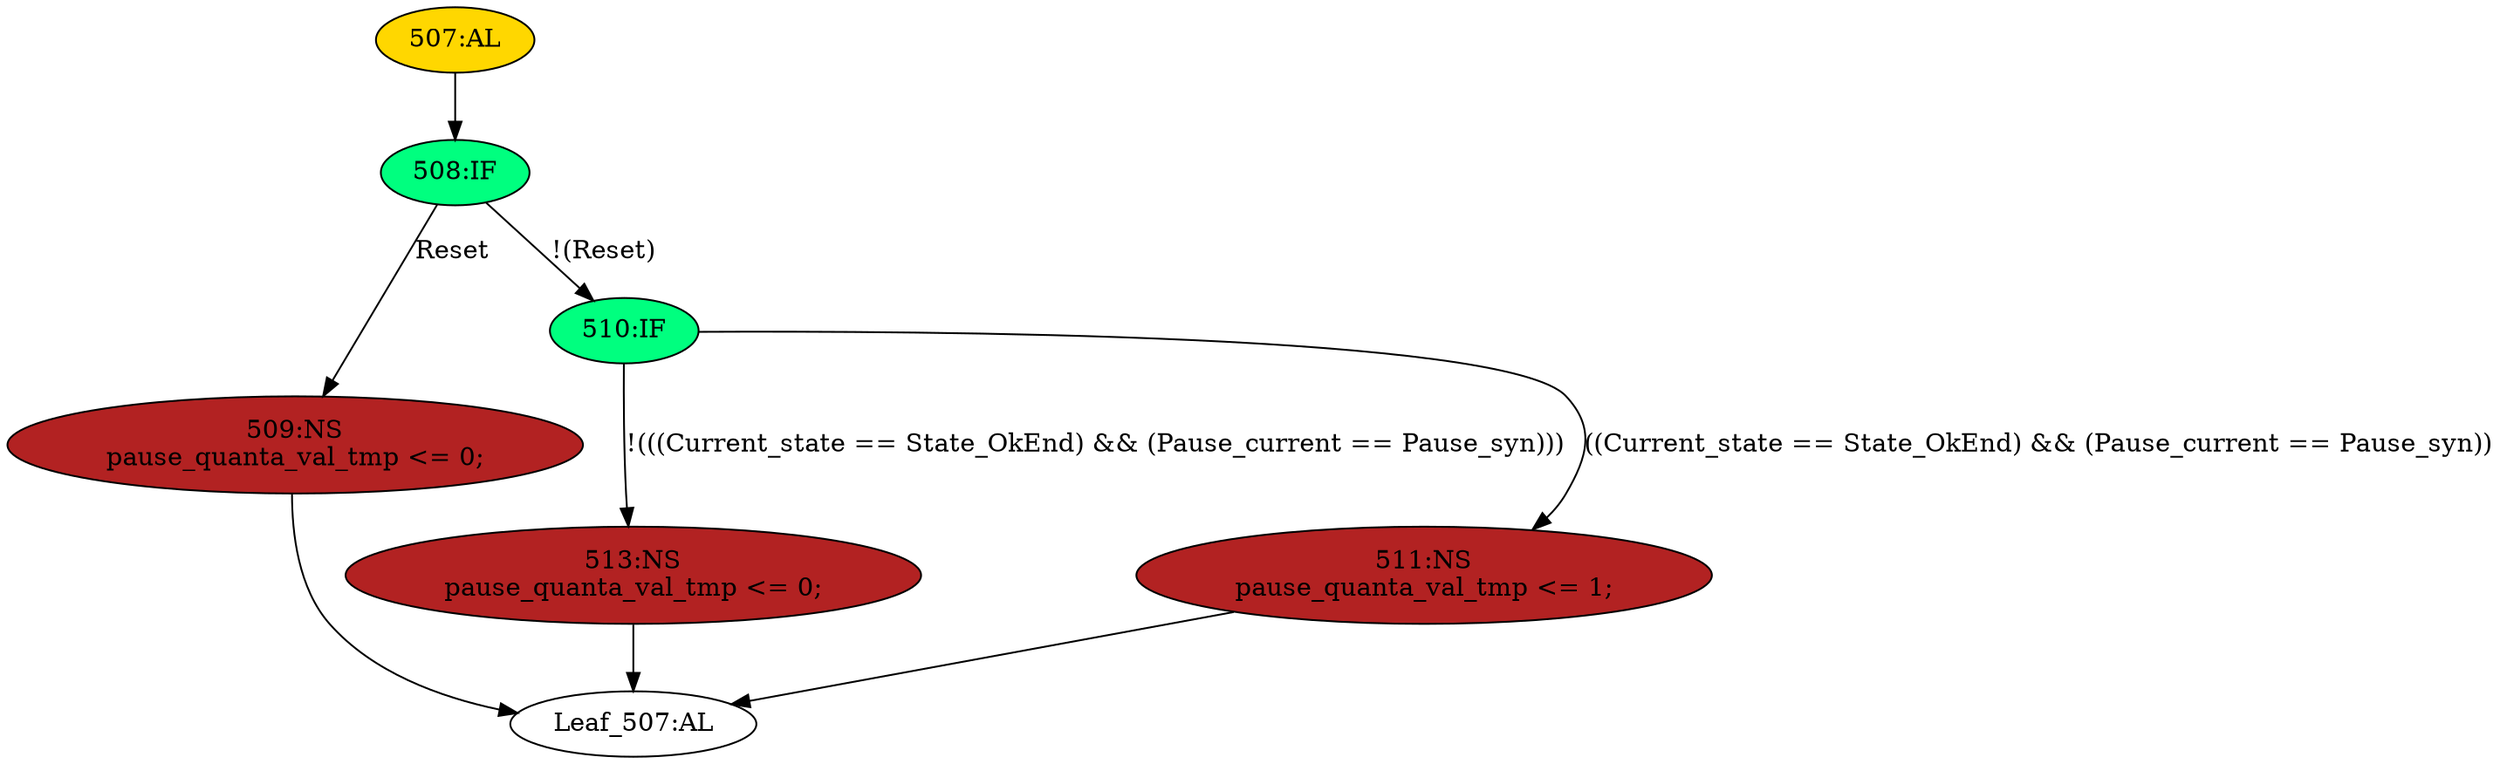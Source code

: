 strict digraph "" {
	node [label="\N"];
	"509:NS"	 [ast="<pyverilog.vparser.ast.NonblockingSubstitution object at 0x7fbb47415b50>",
		fillcolor=firebrick,
		label="509:NS
pause_quanta_val_tmp <= 0;",
		statements="[<pyverilog.vparser.ast.NonblockingSubstitution object at 0x7fbb47415b50>]",
		style=filled,
		typ=NonblockingSubstitution];
	"Leaf_507:AL"	 [def_var="['pause_quanta_val_tmp']",
		label="Leaf_507:AL"];
	"509:NS" -> "Leaf_507:AL"	 [cond="[]",
		lineno=None];
	"513:NS"	 [ast="<pyverilog.vparser.ast.NonblockingSubstitution object at 0x7fbb47415cd0>",
		fillcolor=firebrick,
		label="513:NS
pause_quanta_val_tmp <= 0;",
		statements="[<pyverilog.vparser.ast.NonblockingSubstitution object at 0x7fbb47415cd0>]",
		style=filled,
		typ=NonblockingSubstitution];
	"513:NS" -> "Leaf_507:AL"	 [cond="[]",
		lineno=None];
	"508:IF"	 [ast="<pyverilog.vparser.ast.IfStatement object at 0x7fbb47415e50>",
		fillcolor=springgreen,
		label="508:IF",
		statements="[]",
		style=filled,
		typ=IfStatement];
	"508:IF" -> "509:NS"	 [cond="['Reset']",
		label=Reset,
		lineno=508];
	"510:IF"	 [ast="<pyverilog.vparser.ast.IfStatement object at 0x7fbb47415e90>",
		fillcolor=springgreen,
		label="510:IF",
		statements="[]",
		style=filled,
		typ=IfStatement];
	"508:IF" -> "510:IF"	 [cond="['Reset']",
		label="!(Reset)",
		lineno=508];
	"511:NS"	 [ast="<pyverilog.vparser.ast.NonblockingSubstitution object at 0x7fbb47415ed0>",
		fillcolor=firebrick,
		label="511:NS
pause_quanta_val_tmp <= 1;",
		statements="[<pyverilog.vparser.ast.NonblockingSubstitution object at 0x7fbb47415ed0>]",
		style=filled,
		typ=NonblockingSubstitution];
	"511:NS" -> "Leaf_507:AL"	 [cond="[]",
		lineno=None];
	"507:AL"	 [ast="<pyverilog.vparser.ast.Always object at 0x7fbb47422310>",
		clk_sens=True,
		fillcolor=gold,
		label="507:AL",
		sens="['Clk', 'Reset']",
		statements="[]",
		style=filled,
		typ=Always,
		use_var="['Pause_syn', 'State_OkEnd', 'Reset', 'Current_state', 'Pause_current']"];
	"507:AL" -> "508:IF"	 [cond="[]",
		lineno=None];
	"510:IF" -> "513:NS"	 [cond="['Current_state', 'State_OkEnd', 'Pause_current', 'Pause_syn']",
		label="!(((Current_state == State_OkEnd) && (Pause_current == Pause_syn)))",
		lineno=510];
	"510:IF" -> "511:NS"	 [cond="['Current_state', 'State_OkEnd', 'Pause_current', 'Pause_syn']",
		label="((Current_state == State_OkEnd) && (Pause_current == Pause_syn))",
		lineno=510];
}

